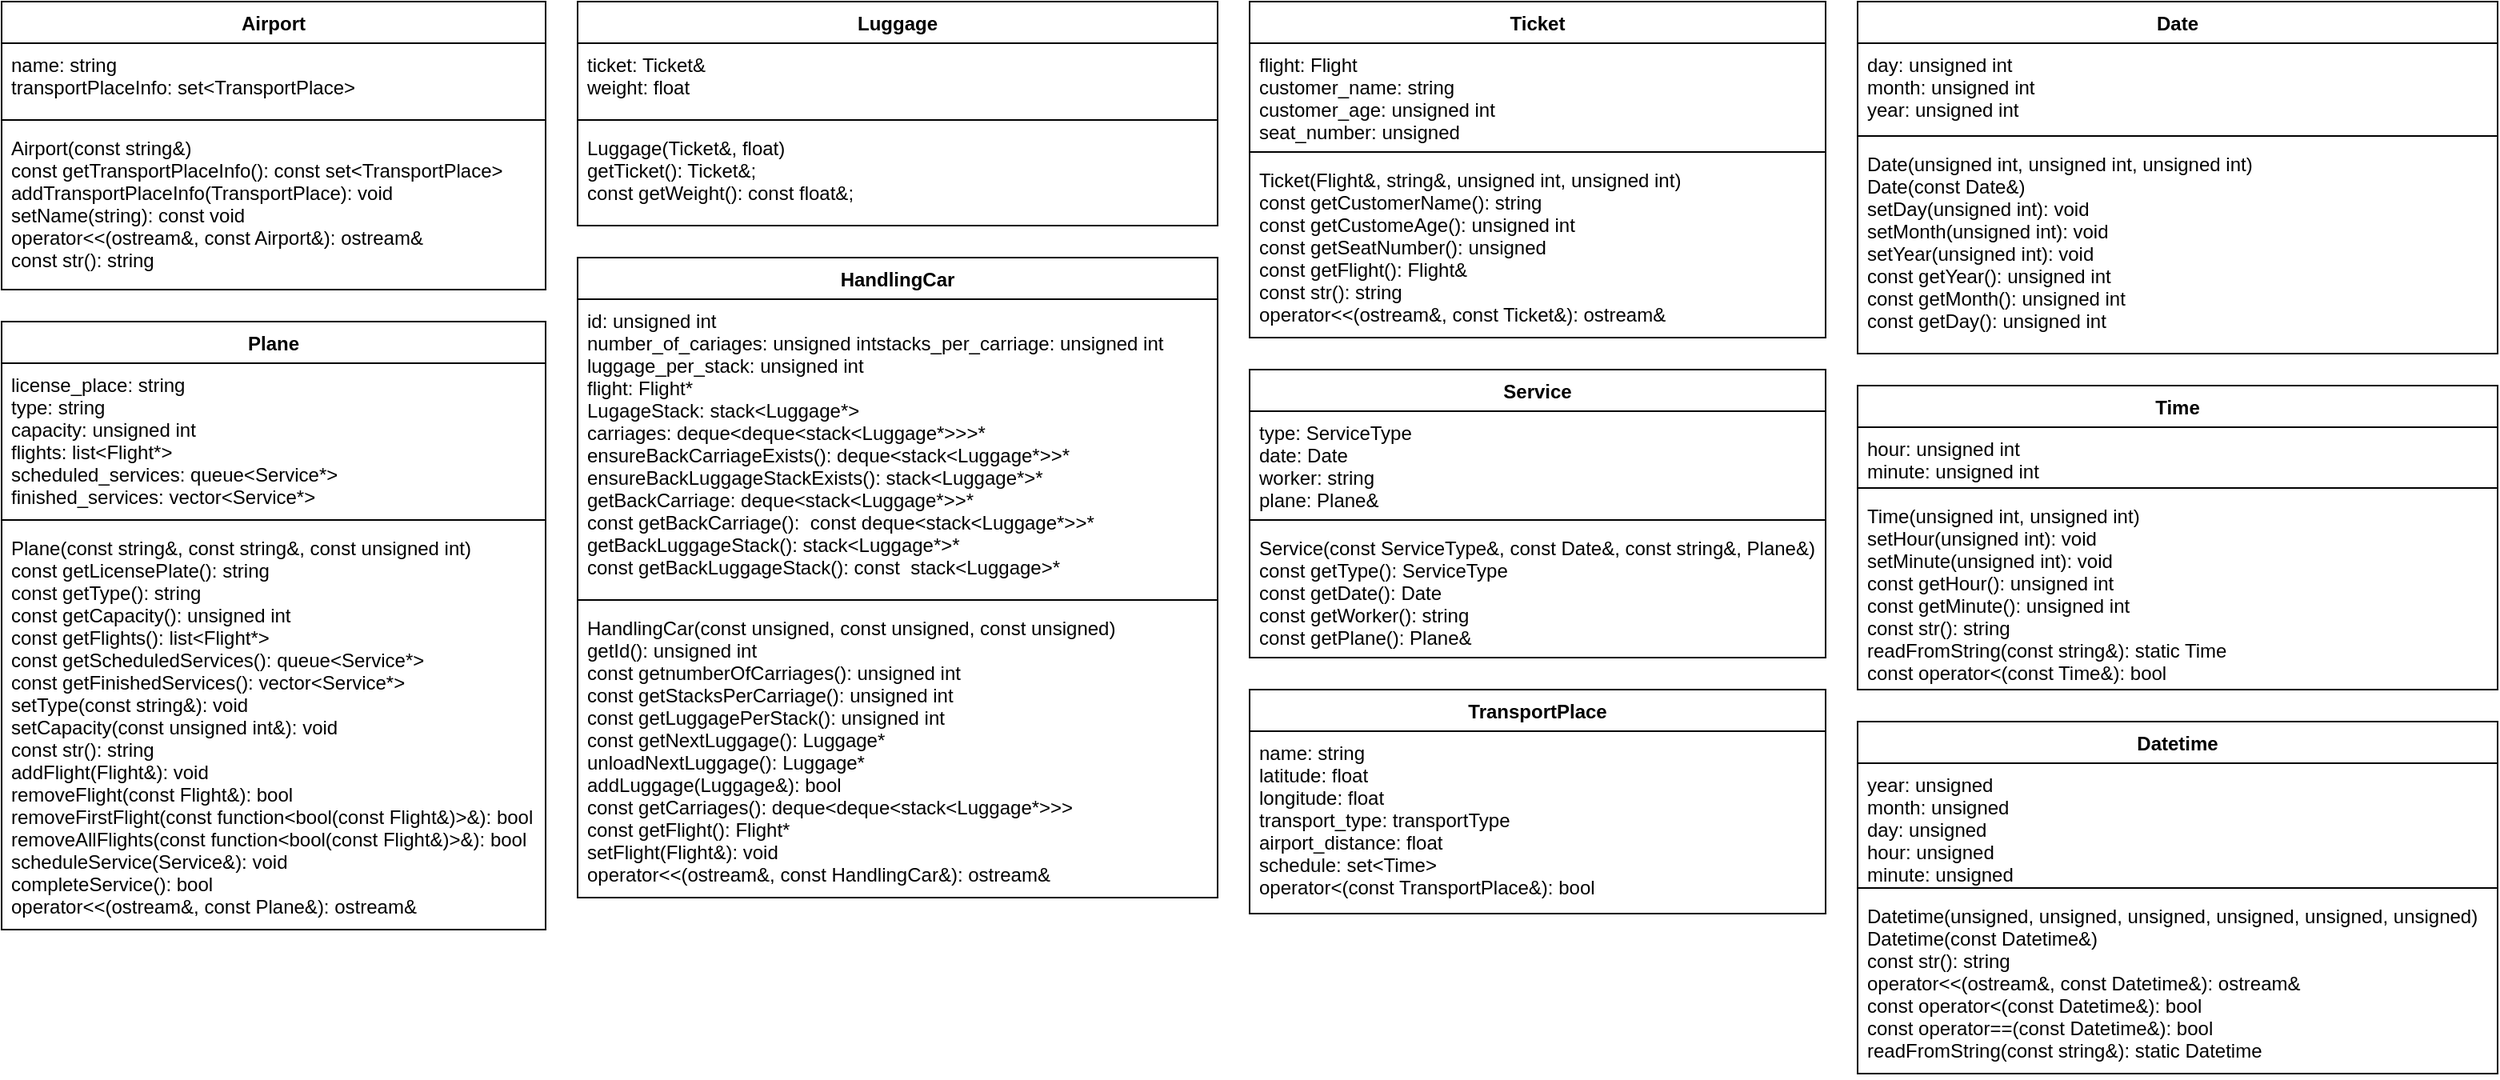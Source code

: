 <mxfile version="16.0.0" type="github">
  <diagram id="W_Nx_6DD35ul7_3408HK" name="Page-1">
    <mxGraphModel dx="2875" dy="1258" grid="1" gridSize="10" guides="1" tooltips="1" connect="1" arrows="1" fold="1" page="1" pageScale="1" pageWidth="850" pageHeight="1100" math="0" shadow="0">
      <root>
        <mxCell id="0" />
        <mxCell id="1" parent="0" />
        <mxCell id="bMeLzX-Dhkqm__7QgIpA-3" value="Airport" style="swimlane;fontStyle=1;align=center;verticalAlign=top;childLayout=stackLayout;horizontal=1;startSize=26;horizontalStack=0;resizeParent=1;resizeParentMax=0;resizeLast=0;collapsible=1;marginBottom=0;glass=0;strokeColor=default;" parent="1" vertex="1">
          <mxGeometry x="30" y="20" width="340" height="180" as="geometry" />
        </mxCell>
        <mxCell id="bMeLzX-Dhkqm__7QgIpA-4" value="name: string&#xa;transportPlaceInfo: set&lt;TransportPlace&gt;&#xa;" style="text;strokeColor=none;fillColor=none;align=left;verticalAlign=top;spacingLeft=4;spacingRight=4;overflow=hidden;rotatable=0;points=[[0,0.5],[1,0.5]];portConstraint=eastwest;glass=0;" parent="bMeLzX-Dhkqm__7QgIpA-3" vertex="1">
          <mxGeometry y="26" width="340" height="44" as="geometry" />
        </mxCell>
        <mxCell id="bMeLzX-Dhkqm__7QgIpA-5" value="" style="line;strokeWidth=1;fillColor=none;align=left;verticalAlign=middle;spacingTop=-1;spacingLeft=3;spacingRight=3;rotatable=0;labelPosition=right;points=[];portConstraint=eastwest;glass=0;" parent="bMeLzX-Dhkqm__7QgIpA-3" vertex="1">
          <mxGeometry y="70" width="340" height="8" as="geometry" />
        </mxCell>
        <mxCell id="bMeLzX-Dhkqm__7QgIpA-6" value="Airport(const string&amp;)&#xa;const getTransportPlaceInfo(): const set&lt;TransportPlace&gt;&#xa;addTransportPlaceInfo(TransportPlace): void&#xa;setName(string): const void&#xa;operator&lt;&lt;(ostream&amp;, const Airport&amp;): ostream&amp;&#xa;const str(): string&#xa;&#xa;" style="text;strokeColor=none;fillColor=none;align=left;verticalAlign=top;spacingLeft=4;spacingRight=4;overflow=hidden;rotatable=0;points=[[0,0.5],[1,0.5]];portConstraint=eastwest;glass=0;" parent="bMeLzX-Dhkqm__7QgIpA-3" vertex="1">
          <mxGeometry y="78" width="340" height="102" as="geometry" />
        </mxCell>
        <mxCell id="bMeLzX-Dhkqm__7QgIpA-8" value="TransportPlace" style="swimlane;fontStyle=1;align=center;verticalAlign=top;childLayout=stackLayout;horizontal=1;startSize=26;horizontalStack=0;resizeParent=1;resizeParentMax=0;resizeLast=0;collapsible=1;marginBottom=0;glass=0;strokeColor=default;" parent="1" vertex="1">
          <mxGeometry x="810" y="450" width="360" height="140" as="geometry" />
        </mxCell>
        <mxCell id="bMeLzX-Dhkqm__7QgIpA-9" value="name: string&#xa;latitude: float&#xa;longitude: float&#xa;transport_type: transportType&#xa;airport_distance: float&#xa;schedule: set&lt;Time&gt;&#xa;operator&lt;(const TransportPlace&amp;): bool" style="text;strokeColor=none;fillColor=none;align=left;verticalAlign=top;spacingLeft=4;spacingRight=4;overflow=hidden;rotatable=0;points=[[0,0.5],[1,0.5]];portConstraint=eastwest;glass=0;" parent="bMeLzX-Dhkqm__7QgIpA-8" vertex="1">
          <mxGeometry y="26" width="360" height="114" as="geometry" />
        </mxCell>
        <mxCell id="bMeLzX-Dhkqm__7QgIpA-12" value="Ticket" style="swimlane;fontStyle=1;align=center;verticalAlign=top;childLayout=stackLayout;horizontal=1;startSize=26;horizontalStack=0;resizeParent=1;resizeParentMax=0;resizeLast=0;collapsible=1;marginBottom=0;glass=0;strokeColor=default;" parent="1" vertex="1">
          <mxGeometry x="810" y="20" width="360" height="210" as="geometry" />
        </mxCell>
        <mxCell id="bMeLzX-Dhkqm__7QgIpA-13" value="flight: Flight&#xa;customer_name: string&#xa;customer_age: unsigned int&#xa;seat_number: unsigned&#xa;" style="text;strokeColor=none;fillColor=none;align=left;verticalAlign=top;spacingLeft=4;spacingRight=4;overflow=hidden;rotatable=0;points=[[0,0.5],[1,0.5]];portConstraint=eastwest;glass=0;" parent="bMeLzX-Dhkqm__7QgIpA-12" vertex="1">
          <mxGeometry y="26" width="360" height="64" as="geometry" />
        </mxCell>
        <mxCell id="bMeLzX-Dhkqm__7QgIpA-14" value="" style="line;strokeWidth=1;fillColor=none;align=left;verticalAlign=middle;spacingTop=-1;spacingLeft=3;spacingRight=3;rotatable=0;labelPosition=right;points=[];portConstraint=eastwest;glass=0;" parent="bMeLzX-Dhkqm__7QgIpA-12" vertex="1">
          <mxGeometry y="90" width="360" height="8" as="geometry" />
        </mxCell>
        <mxCell id="bMeLzX-Dhkqm__7QgIpA-15" value="Ticket(Flight&amp;, string&amp;, unsigned int, unsigned int)&#xa;const getCustomerName(): string&#xa;const getCustomeAge(): unsigned int&#xa;const getSeatNumber(): unsigned&#xa;const getFlight(): Flight&amp;&#xa;const str(): string&#xa;operator&lt;&lt;(ostream&amp;, const Ticket&amp;): ostream&amp;&#xa;&#xa;" style="text;strokeColor=none;fillColor=none;align=left;verticalAlign=top;spacingLeft=4;spacingRight=4;overflow=hidden;rotatable=0;points=[[0,0.5],[1,0.5]];portConstraint=eastwest;glass=0;" parent="bMeLzX-Dhkqm__7QgIpA-12" vertex="1">
          <mxGeometry y="98" width="360" height="112" as="geometry" />
        </mxCell>
        <mxCell id="bMeLzX-Dhkqm__7QgIpA-16" value="Plane" style="swimlane;fontStyle=1;align=center;verticalAlign=top;childLayout=stackLayout;horizontal=1;startSize=26;horizontalStack=0;resizeParent=1;resizeParentMax=0;resizeLast=0;collapsible=1;marginBottom=0;glass=0;strokeColor=default;" parent="1" vertex="1">
          <mxGeometry x="30" y="220" width="340" height="380" as="geometry" />
        </mxCell>
        <mxCell id="bMeLzX-Dhkqm__7QgIpA-17" value="license_place: string&#xa;type: string&#xa;capacity: unsigned int&#xa;flights: list&lt;Flight*&gt;&#xa;scheduled_services: queue&lt;Service*&gt;&#xa;finished_services: vector&lt;Service*&gt;&#xa;" style="text;strokeColor=none;fillColor=none;align=left;verticalAlign=top;spacingLeft=4;spacingRight=4;overflow=hidden;rotatable=0;points=[[0,0.5],[1,0.5]];portConstraint=eastwest;glass=0;" parent="bMeLzX-Dhkqm__7QgIpA-16" vertex="1">
          <mxGeometry y="26" width="340" height="94" as="geometry" />
        </mxCell>
        <mxCell id="bMeLzX-Dhkqm__7QgIpA-18" value="" style="line;strokeWidth=1;fillColor=none;align=left;verticalAlign=middle;spacingTop=-1;spacingLeft=3;spacingRight=3;rotatable=0;labelPosition=right;points=[];portConstraint=eastwest;glass=0;" parent="bMeLzX-Dhkqm__7QgIpA-16" vertex="1">
          <mxGeometry y="120" width="340" height="8" as="geometry" />
        </mxCell>
        <mxCell id="bMeLzX-Dhkqm__7QgIpA-19" value="Plane(const string&amp;, const string&amp;, const unsigned int)&#xa;const getLicensePlate(): string&#xa;const getType(): string&#xa;const getCapacity(): unsigned int&#xa;const getFlights(): list&lt;Flight*&gt;&#xa;const getScheduledServices(): queue&lt;Service*&gt;&#xa;const getFinishedServices(): vector&lt;Service*&gt;&#xa;setType(const string&amp;): void&#xa;setCapacity(const unsigned int&amp;): void&#xa;const str(): string&#xa;addFlight(Flight&amp;): void&#xa;removeFlight(const Flight&amp;): bool&#xa;removeFirstFlight(const function&lt;bool(const Flight&amp;)&gt;&amp;): bool&#xa;removeAllFlights(const function&lt;bool(const Flight&amp;)&gt;&amp;): bool&#xa;scheduleService(Service&amp;): void&#xa;completeService(): bool&#xa;operator&lt;&lt;(ostream&amp;, const Plane&amp;): ostream&amp;&#xa;" style="text;strokeColor=none;fillColor=none;align=left;verticalAlign=top;spacingLeft=4;spacingRight=4;overflow=hidden;rotatable=0;points=[[0,0.5],[1,0.5]];portConstraint=eastwest;glass=0;" parent="bMeLzX-Dhkqm__7QgIpA-16" vertex="1">
          <mxGeometry y="128" width="340" height="252" as="geometry" />
        </mxCell>
        <mxCell id="bMeLzX-Dhkqm__7QgIpA-24" value="Service" style="swimlane;fontStyle=1;align=center;verticalAlign=top;childLayout=stackLayout;horizontal=1;startSize=26;horizontalStack=0;resizeParent=1;resizeParentMax=0;resizeLast=0;collapsible=1;marginBottom=0;glass=0;strokeColor=default;" parent="1" vertex="1">
          <mxGeometry x="810" y="250" width="360" height="180" as="geometry" />
        </mxCell>
        <mxCell id="bMeLzX-Dhkqm__7QgIpA-25" value="type: ServiceType&#xa;date: Date&#xa;worker: string&#xa;plane: Plane&amp;&#xa;" style="text;strokeColor=none;fillColor=none;align=left;verticalAlign=top;spacingLeft=4;spacingRight=4;overflow=hidden;rotatable=0;points=[[0,0.5],[1,0.5]];portConstraint=eastwest;glass=0;" parent="bMeLzX-Dhkqm__7QgIpA-24" vertex="1">
          <mxGeometry y="26" width="360" height="64" as="geometry" />
        </mxCell>
        <mxCell id="bMeLzX-Dhkqm__7QgIpA-26" value="" style="line;strokeWidth=1;fillColor=none;align=left;verticalAlign=middle;spacingTop=-1;spacingLeft=3;spacingRight=3;rotatable=0;labelPosition=right;points=[];portConstraint=eastwest;glass=0;" parent="bMeLzX-Dhkqm__7QgIpA-24" vertex="1">
          <mxGeometry y="90" width="360" height="8" as="geometry" />
        </mxCell>
        <mxCell id="bMeLzX-Dhkqm__7QgIpA-27" value="Service(const ServiceType&amp;, const Date&amp;, const string&amp;, Plane&amp;)&#xa;const getType(): ServiceType&#xa;const getDate(): Date&#xa;const getWorker(): string&#xa;const getPlane(): Plane&amp;&#xa;" style="text;strokeColor=none;fillColor=none;align=left;verticalAlign=top;spacingLeft=4;spacingRight=4;overflow=hidden;rotatable=0;points=[[0,0.5],[1,0.5]];portConstraint=eastwest;glass=0;" parent="bMeLzX-Dhkqm__7QgIpA-24" vertex="1">
          <mxGeometry y="98" width="360" height="82" as="geometry" />
        </mxCell>
        <mxCell id="bMeLzX-Dhkqm__7QgIpA-28" value="Date" style="swimlane;fontStyle=1;align=center;verticalAlign=top;childLayout=stackLayout;horizontal=1;startSize=26;horizontalStack=0;resizeParent=1;resizeParentMax=0;resizeLast=0;collapsible=1;marginBottom=0;glass=0;strokeColor=default;" parent="1" vertex="1">
          <mxGeometry x="1190" y="20" width="400" height="220" as="geometry" />
        </mxCell>
        <mxCell id="bMeLzX-Dhkqm__7QgIpA-29" value="day: unsigned int&#xa;month: unsigned int&#xa;year: unsigned int&#xa;" style="text;strokeColor=none;fillColor=none;align=left;verticalAlign=top;spacingLeft=4;spacingRight=4;overflow=hidden;rotatable=0;points=[[0,0.5],[1,0.5]];portConstraint=eastwest;glass=0;" parent="bMeLzX-Dhkqm__7QgIpA-28" vertex="1">
          <mxGeometry y="26" width="400" height="54" as="geometry" />
        </mxCell>
        <mxCell id="bMeLzX-Dhkqm__7QgIpA-30" value="" style="line;strokeWidth=1;fillColor=none;align=left;verticalAlign=middle;spacingTop=-1;spacingLeft=3;spacingRight=3;rotatable=0;labelPosition=right;points=[];portConstraint=eastwest;glass=0;" parent="bMeLzX-Dhkqm__7QgIpA-28" vertex="1">
          <mxGeometry y="80" width="400" height="8" as="geometry" />
        </mxCell>
        <mxCell id="bMeLzX-Dhkqm__7QgIpA-31" value="Date(unsigned int, unsigned int, unsigned int)&#xa;Date(const Date&amp;)&#xa;setDay(unsigned int): void&#xa;setMonth(unsigned int): void&#xa;setYear(unsigned int): void&#xa;const getYear(): unsigned int&#xa;const getMonth(): unsigned int&#xa;const getDay(): unsigned int" style="text;strokeColor=none;fillColor=none;align=left;verticalAlign=top;spacingLeft=4;spacingRight=4;overflow=hidden;rotatable=0;points=[[0,0.5],[1,0.5]];portConstraint=eastwest;glass=0;" parent="bMeLzX-Dhkqm__7QgIpA-28" vertex="1">
          <mxGeometry y="88" width="400" height="132" as="geometry" />
        </mxCell>
        <mxCell id="bMeLzX-Dhkqm__7QgIpA-32" value="Time" style="swimlane;fontStyle=1;align=center;verticalAlign=top;childLayout=stackLayout;horizontal=1;startSize=26;horizontalStack=0;resizeParent=1;resizeParentMax=0;resizeLast=0;collapsible=1;marginBottom=0;glass=0;strokeColor=default;" parent="1" vertex="1">
          <mxGeometry x="1190" y="260" width="400" height="190" as="geometry" />
        </mxCell>
        <mxCell id="bMeLzX-Dhkqm__7QgIpA-33" value="hour: unsigned int&#xa;minute: unsigned int" style="text;strokeColor=none;fillColor=none;align=left;verticalAlign=top;spacingLeft=4;spacingRight=4;overflow=hidden;rotatable=0;points=[[0,0.5],[1,0.5]];portConstraint=eastwest;glass=0;" parent="bMeLzX-Dhkqm__7QgIpA-32" vertex="1">
          <mxGeometry y="26" width="400" height="34" as="geometry" />
        </mxCell>
        <mxCell id="bMeLzX-Dhkqm__7QgIpA-34" value="" style="line;strokeWidth=1;fillColor=none;align=left;verticalAlign=middle;spacingTop=-1;spacingLeft=3;spacingRight=3;rotatable=0;labelPosition=right;points=[];portConstraint=eastwest;glass=0;" parent="bMeLzX-Dhkqm__7QgIpA-32" vertex="1">
          <mxGeometry y="60" width="400" height="8" as="geometry" />
        </mxCell>
        <mxCell id="bMeLzX-Dhkqm__7QgIpA-35" value="Time(unsigned int, unsigned int)&#xa;setHour(unsigned int): void&#xa;setMinute(unsigned int): void&#xa;const getHour(): unsigned int&#xa;const getMinute(): unsigned int&#xa;const str(): string&#xa;readFromString(const string&amp;): static Time&#xa;const operator&lt;(const Time&amp;): bool&#xa;&#xa;" style="text;strokeColor=none;fillColor=none;align=left;verticalAlign=top;spacingLeft=4;spacingRight=4;overflow=hidden;rotatable=0;points=[[0,0.5],[1,0.5]];portConstraint=eastwest;glass=0;" parent="bMeLzX-Dhkqm__7QgIpA-32" vertex="1">
          <mxGeometry y="68" width="400" height="122" as="geometry" />
        </mxCell>
        <mxCell id="bMeLzX-Dhkqm__7QgIpA-48" value="Luggage" style="swimlane;fontStyle=1;align=center;verticalAlign=top;childLayout=stackLayout;horizontal=1;startSize=26;horizontalStack=0;resizeParent=1;resizeParentMax=0;resizeLast=0;collapsible=1;marginBottom=0;glass=0;strokeColor=default;" parent="1" vertex="1">
          <mxGeometry x="390" y="20" width="400" height="140" as="geometry" />
        </mxCell>
        <mxCell id="bMeLzX-Dhkqm__7QgIpA-49" value="ticket: Ticket&amp;&#xa;weight: float&#xa;" style="text;strokeColor=none;fillColor=none;align=left;verticalAlign=top;spacingLeft=4;spacingRight=4;overflow=hidden;rotatable=0;points=[[0,0.5],[1,0.5]];portConstraint=eastwest;glass=0;" parent="bMeLzX-Dhkqm__7QgIpA-48" vertex="1">
          <mxGeometry y="26" width="400" height="44" as="geometry" />
        </mxCell>
        <mxCell id="bMeLzX-Dhkqm__7QgIpA-50" value="" style="line;strokeWidth=1;fillColor=none;align=left;verticalAlign=middle;spacingTop=-1;spacingLeft=3;spacingRight=3;rotatable=0;labelPosition=right;points=[];portConstraint=eastwest;glass=0;" parent="bMeLzX-Dhkqm__7QgIpA-48" vertex="1">
          <mxGeometry y="70" width="400" height="8" as="geometry" />
        </mxCell>
        <mxCell id="bMeLzX-Dhkqm__7QgIpA-51" value="Luggage(Ticket&amp;, float)&#xa;getTicket(): Ticket&amp;;&#xa;const getWeight(): const float&amp;;&#xa;" style="text;strokeColor=none;fillColor=none;align=left;verticalAlign=top;spacingLeft=4;spacingRight=4;overflow=hidden;rotatable=0;points=[[0,0.5],[1,0.5]];portConstraint=eastwest;glass=0;" parent="bMeLzX-Dhkqm__7QgIpA-48" vertex="1">
          <mxGeometry y="78" width="400" height="62" as="geometry" />
        </mxCell>
        <mxCell id="N8jX7RXxcrsj9XoVNn8p-1" value="HandlingCar" style="swimlane;fontStyle=1;align=center;verticalAlign=top;childLayout=stackLayout;horizontal=1;startSize=26;horizontalStack=0;resizeParent=1;resizeParentMax=0;resizeLast=0;collapsible=1;marginBottom=0;" parent="1" vertex="1">
          <mxGeometry x="390" y="180" width="400" height="400" as="geometry" />
        </mxCell>
        <mxCell id="N8jX7RXxcrsj9XoVNn8p-2" value="id: unsigned int&#xa;number_of_cariages: unsigned intstacks_per_carriage: unsigned int&#xa;luggage_per_stack: unsigned int&#xa;flight: Flight*&#xa;LugageStack: stack&lt;Luggage*&gt;&#xa;carriages: deque&lt;deque&lt;stack&lt;Luggage*&gt;&gt;&gt;*&#xa;ensureBackCarriageExists(): deque&lt;stack&lt;Luggage*&gt;&gt;*&#xa;ensureBackLuggageStackExists(): stack&lt;Luggage*&gt;*&#xa;getBackCarriage: deque&lt;stack&lt;Luggage*&gt;&gt;*&#xa;const getBackCarriage():  const deque&lt;stack&lt;Luggage*&gt;&gt;*&#xa;getBackLuggageStack(): stack&lt;Luggage*&gt;*&#xa;const getBackLuggageStack(): const  stack&lt;Luggage&gt;*&#xa;" style="text;strokeColor=none;fillColor=none;align=left;verticalAlign=top;spacingLeft=4;spacingRight=4;overflow=hidden;rotatable=0;points=[[0,0.5],[1,0.5]];portConstraint=eastwest;" parent="N8jX7RXxcrsj9XoVNn8p-1" vertex="1">
          <mxGeometry y="26" width="400" height="184" as="geometry" />
        </mxCell>
        <mxCell id="N8jX7RXxcrsj9XoVNn8p-3" value="" style="line;strokeWidth=1;fillColor=none;align=left;verticalAlign=middle;spacingTop=-1;spacingLeft=3;spacingRight=3;rotatable=0;labelPosition=right;points=[];portConstraint=eastwest;" parent="N8jX7RXxcrsj9XoVNn8p-1" vertex="1">
          <mxGeometry y="210" width="400" height="8" as="geometry" />
        </mxCell>
        <mxCell id="N8jX7RXxcrsj9XoVNn8p-4" value="HandlingCar(const unsigned, const unsigned, const unsigned)&#xa;getId(): unsigned int&#xa;const getnumberOfCarriages(): unsigned int&#xa;const getStacksPerCarriage(): unsigned int&#xa;const getLuggagePerStack(): unsigned int&#xa;const getNextLuggage(): Luggage*&#xa;unloadNextLuggage(): Luggage*&#xa;addLuggage(Luggage&amp;): bool&#xa;const getCarriages(): deque&lt;deque&lt;stack&lt;Luggage*&gt;&gt;&gt;&#xa;const getFlight(): Flight*&#xa;setFlight(Flight&amp;): void&#xa;operator&lt;&lt;(ostream&amp;, const HandlingCar&amp;): ostream&amp;&#xa;&#xa;&#xa;&#xa;" style="text;strokeColor=none;fillColor=none;align=left;verticalAlign=top;spacingLeft=4;spacingRight=4;overflow=hidden;rotatable=0;points=[[0,0.5],[1,0.5]];portConstraint=eastwest;" parent="N8jX7RXxcrsj9XoVNn8p-1" vertex="1">
          <mxGeometry y="218" width="400" height="182" as="geometry" />
        </mxCell>
        <mxCell id="bMeLzX-Dhkqm__7QgIpA-36" value="Datetime" style="swimlane;fontStyle=1;align=center;verticalAlign=top;childLayout=stackLayout;horizontal=1;startSize=26;horizontalStack=0;resizeParent=1;resizeParentMax=0;resizeLast=0;collapsible=1;marginBottom=0;glass=0;strokeColor=default;" parent="1" vertex="1">
          <mxGeometry x="1190" y="470" width="400" height="220" as="geometry" />
        </mxCell>
        <mxCell id="bMeLzX-Dhkqm__7QgIpA-37" value="year: unsigned&#xa;month: unsigned&#xa;day: unsigned&#xa;hour: unsigned&#xa;minute: unsigned" style="text;strokeColor=none;fillColor=none;align=left;verticalAlign=top;spacingLeft=4;spacingRight=4;overflow=hidden;rotatable=0;points=[[0,0.5],[1,0.5]];portConstraint=eastwest;glass=0;" parent="bMeLzX-Dhkqm__7QgIpA-36" vertex="1">
          <mxGeometry y="26" width="400" height="74" as="geometry" />
        </mxCell>
        <mxCell id="bMeLzX-Dhkqm__7QgIpA-38" value="" style="line;strokeWidth=1;fillColor=none;align=left;verticalAlign=middle;spacingTop=-1;spacingLeft=3;spacingRight=3;rotatable=0;labelPosition=right;points=[];portConstraint=eastwest;glass=0;" parent="bMeLzX-Dhkqm__7QgIpA-36" vertex="1">
          <mxGeometry y="100" width="400" height="8" as="geometry" />
        </mxCell>
        <mxCell id="bMeLzX-Dhkqm__7QgIpA-39" value="Datetime(unsigned, unsigned, unsigned, unsigned, unsigned, unsigned)&#xa;Datetime(const Datetime&amp;)&#xa;const str(): string&#xa;operator&lt;&lt;(ostream&amp;, const Datetime&amp;): ostream&amp;&#xa;const operator&lt;(const Datetime&amp;): bool&#xa;const operator==(const Datetime&amp;): bool&#xa;readFromString(const string&amp;): static Datetime&#xa;" style="text;strokeColor=none;fillColor=none;align=left;verticalAlign=top;spacingLeft=4;spacingRight=4;overflow=hidden;rotatable=0;points=[[0,0.5],[1,0.5]];portConstraint=eastwest;glass=0;" parent="bMeLzX-Dhkqm__7QgIpA-36" vertex="1">
          <mxGeometry y="108" width="400" height="112" as="geometry" />
        </mxCell>
      </root>
    </mxGraphModel>
  </diagram>
</mxfile>
